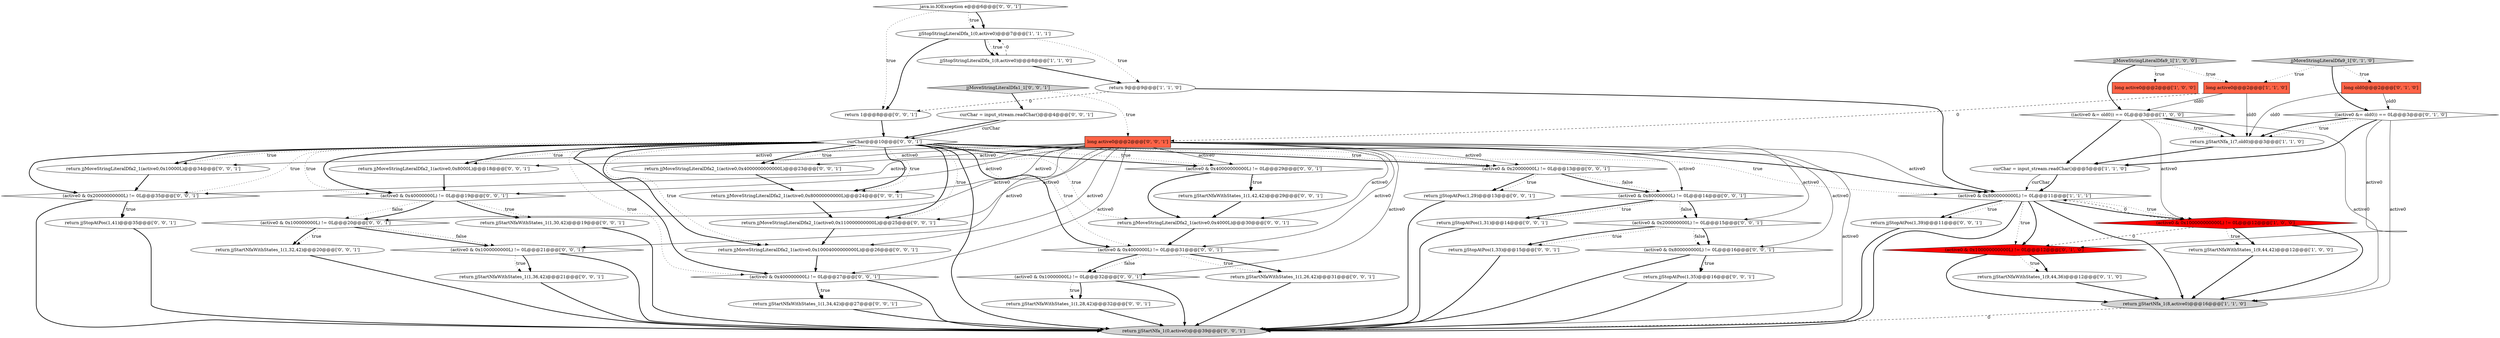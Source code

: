 digraph {
0 [style = filled, label = "(active0 & 0x8000000000L) != 0L@@@11@@@['1', '1', '1']", fillcolor = white, shape = diamond image = "AAA0AAABBB1BBB"];
55 [style = filled, label = "return jjStartNfaWithStates_1(1,42,42)@@@29@@@['0', '0', '1']", fillcolor = white, shape = ellipse image = "AAA0AAABBB3BBB"];
1 [style = filled, label = "jjStopStringLiteralDfa_1(0,active0)@@@7@@@['1', '1', '1']", fillcolor = white, shape = ellipse image = "AAA0AAABBB1BBB"];
10 [style = filled, label = "long active0@@@2@@@['1', '1', '0']", fillcolor = tomato, shape = box image = "AAA0AAABBB1BBB"];
12 [style = filled, label = "(active0 & 0x100000000000L) != 0L@@@12@@@['1', '0', '0']", fillcolor = red, shape = diamond image = "AAA1AAABBB1BBB"];
54 [style = filled, label = "return jjStartNfaWithStates_1(1,32,42)@@@20@@@['0', '0', '1']", fillcolor = white, shape = ellipse image = "AAA0AAABBB3BBB"];
13 [style = filled, label = "((active0 &= old0)) == 0L@@@3@@@['0', '1', '0']", fillcolor = white, shape = diamond image = "AAA0AAABBB2BBB"];
14 [style = filled, label = "return jjStartNfaWithStates_1(9,44,36)@@@12@@@['0', '1', '0']", fillcolor = white, shape = ellipse image = "AAA0AAABBB2BBB"];
27 [style = filled, label = "return jjStopAtPos(1,29)@@@13@@@['0', '0', '1']", fillcolor = white, shape = ellipse image = "AAA0AAABBB3BBB"];
5 [style = filled, label = "((active0 &= old0)) == 0L@@@3@@@['1', '0', '0']", fillcolor = white, shape = diamond image = "AAA0AAABBB1BBB"];
56 [style = filled, label = "jjMoveStringLiteralDfa1_1['0', '0', '1']", fillcolor = lightgray, shape = diamond image = "AAA0AAABBB3BBB"];
21 [style = filled, label = "(active0 & 0x10000000L) != 0L@@@32@@@['0', '0', '1']", fillcolor = white, shape = diamond image = "AAA0AAABBB3BBB"];
48 [style = filled, label = "(active0 & 0x1000000000L) != 0L@@@21@@@['0', '0', '1']", fillcolor = white, shape = diamond image = "AAA0AAABBB3BBB"];
37 [style = filled, label = "return jjMoveStringLiteralDfa2_1(active0,0x8000L)@@@18@@@['0', '0', '1']", fillcolor = white, shape = ellipse image = "AAA0AAABBB3BBB"];
16 [style = filled, label = "jjMoveStringLiteralDfa9_1['0', '1', '0']", fillcolor = lightgray, shape = diamond image = "AAA0AAABBB2BBB"];
36 [style = filled, label = "return jjStopAtPos(1,33)@@@15@@@['0', '0', '1']", fillcolor = white, shape = ellipse image = "AAA0AAABBB3BBB"];
18 [style = filled, label = "return jjMoveStringLiteralDfa2_1(active0,0x10004000000000L)@@@26@@@['0', '0', '1']", fillcolor = white, shape = ellipse image = "AAA0AAABBB3BBB"];
9 [style = filled, label = "return 9@@@9@@@['1', '1', '0']", fillcolor = white, shape = ellipse image = "AAA0AAABBB1BBB"];
17 [style = filled, label = "(active0 & 0x100000000000L) != 0L@@@12@@@['0', '1', '0']", fillcolor = red, shape = diamond image = "AAA1AAABBB2BBB"];
7 [style = filled, label = "return jjStartNfaWithStates_1(9,44,42)@@@12@@@['1', '0', '0']", fillcolor = white, shape = ellipse image = "AAA0AAABBB1BBB"];
3 [style = filled, label = "long active0@@@2@@@['1', '0', '0']", fillcolor = tomato, shape = box image = "AAA0AAABBB1BBB"];
47 [style = filled, label = "(active0 & 0x20000000000L) != 0L@@@35@@@['0', '0', '1']", fillcolor = white, shape = diamond image = "AAA0AAABBB3BBB"];
24 [style = filled, label = "(active0 & 0x40000000L) != 0L@@@19@@@['0', '0', '1']", fillcolor = white, shape = diamond image = "AAA0AAABBB3BBB"];
33 [style = filled, label = "return jjStartNfaWithStates_1(1,30,42)@@@19@@@['0', '0', '1']", fillcolor = white, shape = ellipse image = "AAA0AAABBB3BBB"];
6 [style = filled, label = "curChar = input_stream.readChar()@@@5@@@['1', '1', '0']", fillcolor = white, shape = ellipse image = "AAA0AAABBB1BBB"];
23 [style = filled, label = "return jjStopAtPos(1,39)@@@11@@@['0', '0', '1']", fillcolor = white, shape = ellipse image = "AAA0AAABBB3BBB"];
51 [style = filled, label = "(active0 & 0x400000000L) != 0L@@@27@@@['0', '0', '1']", fillcolor = white, shape = diamond image = "AAA0AAABBB3BBB"];
43 [style = filled, label = "(active0 & 0x800000000L) != 0L@@@16@@@['0', '0', '1']", fillcolor = white, shape = diamond image = "AAA0AAABBB3BBB"];
2 [style = filled, label = "jjStopStringLiteralDfa_1(8,active0)@@@8@@@['1', '1', '0']", fillcolor = white, shape = ellipse image = "AAA0AAABBB1BBB"];
38 [style = filled, label = "return jjStartNfa_1(0,active0)@@@39@@@['0', '0', '1']", fillcolor = lightgray, shape = ellipse image = "AAA0AAABBB3BBB"];
26 [style = filled, label = "(active0 & 0x40000000000L) != 0L@@@29@@@['0', '0', '1']", fillcolor = white, shape = diamond image = "AAA0AAABBB3BBB"];
32 [style = filled, label = "return jjStopAtPos(1,41)@@@35@@@['0', '0', '1']", fillcolor = white, shape = ellipse image = "AAA0AAABBB3BBB"];
15 [style = filled, label = "long old0@@@2@@@['0', '1', '0']", fillcolor = tomato, shape = box image = "AAA0AAABBB2BBB"];
8 [style = filled, label = "return jjStartNfa_1(7,old0)@@@3@@@['1', '1', '0']", fillcolor = white, shape = ellipse image = "AAA0AAABBB1BBB"];
20 [style = filled, label = "return jjStartNfaWithStates_1(1,34,42)@@@27@@@['0', '0', '1']", fillcolor = white, shape = ellipse image = "AAA0AAABBB3BBB"];
46 [style = filled, label = "long active0@@@2@@@['0', '0', '1']", fillcolor = tomato, shape = box image = "AAA0AAABBB3BBB"];
28 [style = filled, label = "return jjMoveStringLiteralDfa2_1(active0,0x4000000000000L)@@@23@@@['0', '0', '1']", fillcolor = white, shape = ellipse image = "AAA0AAABBB3BBB"];
4 [style = filled, label = "return jjStartNfa_1(8,active0)@@@16@@@['1', '1', '0']", fillcolor = lightgray, shape = ellipse image = "AAA0AAABBB1BBB"];
49 [style = filled, label = "return jjStartNfaWithStates_1(1,26,42)@@@31@@@['0', '0', '1']", fillcolor = white, shape = ellipse image = "AAA0AAABBB3BBB"];
29 [style = filled, label = "return jjMoveStringLiteralDfa2_1(active0,0x110000000000L)@@@25@@@['0', '0', '1']", fillcolor = white, shape = ellipse image = "AAA0AAABBB3BBB"];
11 [style = filled, label = "jjMoveStringLiteralDfa9_1['1', '0', '0']", fillcolor = lightgray, shape = diamond image = "AAA0AAABBB1BBB"];
34 [style = filled, label = "(active0 & 0x80000000L) != 0L@@@14@@@['0', '0', '1']", fillcolor = white, shape = diamond image = "AAA0AAABBB3BBB"];
45 [style = filled, label = "(active0 & 0x4000000L) != 0L@@@31@@@['0', '0', '1']", fillcolor = white, shape = diamond image = "AAA0AAABBB3BBB"];
35 [style = filled, label = "(active0 & 0x20000000L) != 0L@@@13@@@['0', '0', '1']", fillcolor = white, shape = diamond image = "AAA0AAABBB3BBB"];
42 [style = filled, label = "curChar@@@10@@@['0', '0', '1']", fillcolor = white, shape = diamond image = "AAA0AAABBB3BBB"];
40 [style = filled, label = "return jjStopAtPos(1,31)@@@14@@@['0', '0', '1']", fillcolor = white, shape = ellipse image = "AAA0AAABBB3BBB"];
52 [style = filled, label = "return jjStartNfaWithStates_1(1,36,42)@@@21@@@['0', '0', '1']", fillcolor = white, shape = ellipse image = "AAA0AAABBB3BBB"];
53 [style = filled, label = "java.io.IOException e@@@6@@@['0', '0', '1']", fillcolor = white, shape = diamond image = "AAA0AAABBB3BBB"];
31 [style = filled, label = "(active0 & 0x100000000L) != 0L@@@20@@@['0', '0', '1']", fillcolor = white, shape = diamond image = "AAA0AAABBB3BBB"];
25 [style = filled, label = "return jjMoveStringLiteralDfa2_1(active0,0x10000L)@@@34@@@['0', '0', '1']", fillcolor = white, shape = ellipse image = "AAA0AAABBB3BBB"];
44 [style = filled, label = "return jjMoveStringLiteralDfa2_1(active0,0x80000000000L)@@@24@@@['0', '0', '1']", fillcolor = white, shape = ellipse image = "AAA0AAABBB3BBB"];
50 [style = filled, label = "return jjStartNfaWithStates_1(1,28,42)@@@32@@@['0', '0', '1']", fillcolor = white, shape = ellipse image = "AAA0AAABBB3BBB"];
39 [style = filled, label = "curChar = input_stream.readChar()@@@4@@@['0', '0', '1']", fillcolor = white, shape = ellipse image = "AAA0AAABBB3BBB"];
22 [style = filled, label = "(active0 & 0x200000000L) != 0L@@@15@@@['0', '0', '1']", fillcolor = white, shape = diamond image = "AAA0AAABBB3BBB"];
19 [style = filled, label = "return jjStopAtPos(1,35)@@@16@@@['0', '0', '1']", fillcolor = white, shape = ellipse image = "AAA0AAABBB3BBB"];
41 [style = filled, label = "return 1@@@8@@@['0', '0', '1']", fillcolor = white, shape = ellipse image = "AAA0AAABBB3BBB"];
30 [style = filled, label = "return jjMoveStringLiteralDfa2_1(active0,0x4000L)@@@30@@@['0', '0', '1']", fillcolor = white, shape = ellipse image = "AAA0AAABBB3BBB"];
0->12 [style = dotted, label="true"];
27->38 [style = bold, label=""];
53->41 [style = dotted, label="true"];
42->47 [style = dotted, label="true"];
42->45 [style = bold, label=""];
46->24 [style = solid, label="active0"];
6->0 [style = solid, label="curChar"];
13->4 [style = solid, label="active0"];
17->14 [style = dotted, label="true"];
24->33 [style = dotted, label="true"];
42->51 [style = dotted, label="true"];
12->17 [style = dashed, label="0"];
8->6 [style = bold, label=""];
46->22 [style = solid, label="active0"];
40->38 [style = bold, label=""];
46->28 [style = solid, label="active0"];
16->10 [style = dotted, label="true"];
42->29 [style = bold, label=""];
12->7 [style = bold, label=""];
29->18 [style = bold, label=""];
21->38 [style = bold, label=""];
43->19 [style = bold, label=""];
48->52 [style = bold, label=""];
42->44 [style = bold, label=""];
17->14 [style = bold, label=""];
31->48 [style = bold, label=""];
9->41 [style = dashed, label="0"];
35->34 [style = dotted, label="false"];
31->48 [style = dotted, label="false"];
51->20 [style = dotted, label="true"];
54->38 [style = bold, label=""];
45->21 [style = dotted, label="false"];
42->0 [style = dotted, label="true"];
21->50 [style = bold, label=""];
10->8 [style = solid, label="old0"];
46->18 [style = solid, label="active0"];
46->47 [style = solid, label="active0"];
25->47 [style = bold, label=""];
42->26 [style = dotted, label="true"];
5->12 [style = solid, label="active0"];
1->41 [style = bold, label=""];
11->10 [style = dotted, label="true"];
0->17 [style = bold, label=""];
46->0 [style = solid, label="active0"];
46->45 [style = solid, label="active0"];
46->34 [style = solid, label="active0"];
22->43 [style = bold, label=""];
46->21 [style = solid, label="active0"];
46->43 [style = solid, label="active0"];
15->8 [style = solid, label="old0"];
46->29 [style = solid, label="active0"];
26->55 [style = dotted, label="true"];
49->38 [style = bold, label=""];
21->50 [style = dotted, label="true"];
24->31 [style = dotted, label="false"];
2->9 [style = bold, label=""];
20->38 [style = bold, label=""];
46->26 [style = solid, label="active0"];
46->51 [style = solid, label="active0"];
0->38 [style = bold, label=""];
42->24 [style = dotted, label="true"];
15->13 [style = solid, label="old0"];
45->49 [style = dotted, label="true"];
0->23 [style = bold, label=""];
5->6 [style = bold, label=""];
18->51 [style = bold, label=""];
45->21 [style = bold, label=""];
42->30 [style = dotted, label="true"];
2->1 [style = dashed, label="0"];
5->8 [style = dotted, label="true"];
35->34 [style = bold, label=""];
12->7 [style = dotted, label="true"];
42->45 [style = dotted, label="true"];
39->42 [style = bold, label=""];
46->35 [style = solid, label="active0"];
19->38 [style = bold, label=""];
42->38 [style = bold, label=""];
14->4 [style = bold, label=""];
22->43 [style = dotted, label="false"];
16->13 [style = bold, label=""];
42->37 [style = bold, label=""];
37->24 [style = bold, label=""];
31->54 [style = dotted, label="true"];
48->52 [style = dotted, label="true"];
42->44 [style = dotted, label="true"];
34->40 [style = bold, label=""];
4->38 [style = dashed, label="0"];
46->38 [style = solid, label="active0"];
42->25 [style = bold, label=""];
44->29 [style = bold, label=""];
0->12 [style = bold, label=""];
42->47 [style = bold, label=""];
7->4 [style = bold, label=""];
42->28 [style = dotted, label="true"];
42->24 [style = bold, label=""];
51->20 [style = bold, label=""];
42->51 [style = bold, label=""];
42->0 [style = bold, label=""];
46->30 [style = solid, label="active0"];
47->32 [style = dotted, label="true"];
26->55 [style = bold, label=""];
10->46 [style = dashed, label="0"];
24->33 [style = bold, label=""];
11->5 [style = bold, label=""];
46->48 [style = solid, label="active0"];
47->32 [style = bold, label=""];
43->38 [style = bold, label=""];
55->30 [style = bold, label=""];
24->31 [style = bold, label=""];
42->18 [style = dotted, label="true"];
46->31 [style = solid, label="active0"];
13->8 [style = dotted, label="true"];
1->9 [style = dotted, label="true"];
56->39 [style = bold, label=""];
22->36 [style = dotted, label="true"];
53->1 [style = bold, label=""];
0->23 [style = dotted, label="true"];
13->17 [style = solid, label="active0"];
1->2 [style = bold, label=""];
13->6 [style = bold, label=""];
42->28 [style = bold, label=""];
11->3 [style = dotted, label="true"];
46->44 [style = solid, label="active0"];
42->29 [style = dotted, label="true"];
17->4 [style = bold, label=""];
34->40 [style = dotted, label="true"];
31->54 [style = bold, label=""];
16->15 [style = dotted, label="true"];
5->8 [style = bold, label=""];
42->26 [style = bold, label=""];
42->18 [style = bold, label=""];
35->27 [style = bold, label=""];
46->37 [style = solid, label="active0"];
9->0 [style = bold, label=""];
45->49 [style = bold, label=""];
52->38 [style = bold, label=""];
5->4 [style = solid, label="active0"];
6->0 [style = bold, label=""];
53->1 [style = dotted, label="true"];
39->42 [style = solid, label="curChar"];
47->38 [style = bold, label=""];
46->25 [style = solid, label="active0"];
34->22 [style = bold, label=""];
42->35 [style = bold, label=""];
26->30 [style = bold, label=""];
32->38 [style = bold, label=""];
35->27 [style = dotted, label="true"];
34->22 [style = dotted, label="false"];
48->38 [style = bold, label=""];
51->38 [style = bold, label=""];
50->38 [style = bold, label=""];
12->4 [style = bold, label=""];
0->4 [style = bold, label=""];
22->36 [style = bold, label=""];
23->38 [style = bold, label=""];
10->5 [style = solid, label="old0"];
28->44 [style = bold, label=""];
56->46 [style = dotted, label="true"];
42->35 [style = dotted, label="true"];
0->17 [style = dotted, label="true"];
33->38 [style = bold, label=""];
12->0 [style = dashed, label="0"];
42->25 [style = dotted, label="true"];
36->38 [style = bold, label=""];
13->8 [style = bold, label=""];
1->2 [style = dotted, label="true"];
43->19 [style = dotted, label="true"];
42->37 [style = dotted, label="true"];
30->45 [style = bold, label=""];
41->42 [style = bold, label=""];
}
